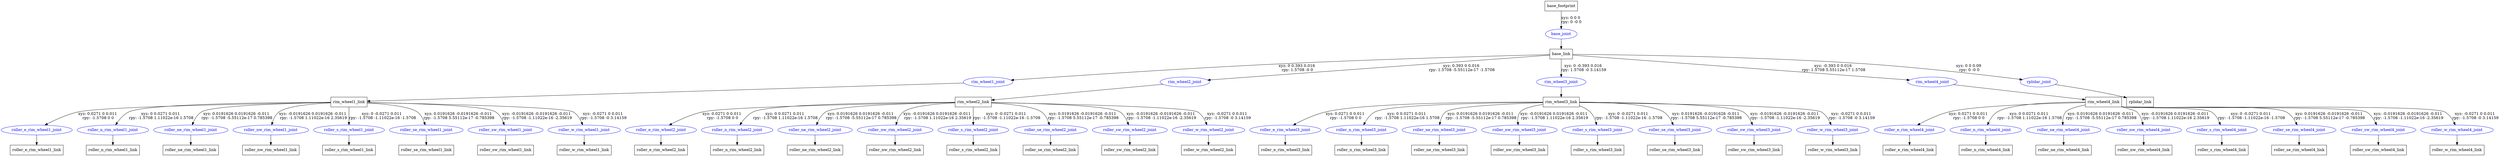 digraph G {
node [shape=box];
"base_footprint" [label="base_footprint"];
"base_link" [label="base_link"];
"rim_wheel1_link" [label="rim_wheel1_link"];
"roller_e_rim_wheel1_link" [label="roller_e_rim_wheel1_link"];
"roller_n_rim_wheel1_link" [label="roller_n_rim_wheel1_link"];
"roller_ne_rim_wheel1_link" [label="roller_ne_rim_wheel1_link"];
"roller_nw_rim_wheel1_link" [label="roller_nw_rim_wheel1_link"];
"roller_s_rim_wheel1_link" [label="roller_s_rim_wheel1_link"];
"roller_se_rim_wheel1_link" [label="roller_se_rim_wheel1_link"];
"roller_sw_rim_wheel1_link" [label="roller_sw_rim_wheel1_link"];
"roller_w_rim_wheel1_link" [label="roller_w_rim_wheel1_link"];
"rim_wheel2_link" [label="rim_wheel2_link"];
"roller_e_rim_wheel2_link" [label="roller_e_rim_wheel2_link"];
"roller_n_rim_wheel2_link" [label="roller_n_rim_wheel2_link"];
"roller_ne_rim_wheel2_link" [label="roller_ne_rim_wheel2_link"];
"roller_nw_rim_wheel2_link" [label="roller_nw_rim_wheel2_link"];
"roller_s_rim_wheel2_link" [label="roller_s_rim_wheel2_link"];
"roller_se_rim_wheel2_link" [label="roller_se_rim_wheel2_link"];
"roller_sw_rim_wheel2_link" [label="roller_sw_rim_wheel2_link"];
"roller_w_rim_wheel2_link" [label="roller_w_rim_wheel2_link"];
"rim_wheel3_link" [label="rim_wheel3_link"];
"roller_e_rim_wheel3_link" [label="roller_e_rim_wheel3_link"];
"roller_n_rim_wheel3_link" [label="roller_n_rim_wheel3_link"];
"roller_ne_rim_wheel3_link" [label="roller_ne_rim_wheel3_link"];
"roller_nw_rim_wheel3_link" [label="roller_nw_rim_wheel3_link"];
"roller_s_rim_wheel3_link" [label="roller_s_rim_wheel3_link"];
"roller_se_rim_wheel3_link" [label="roller_se_rim_wheel3_link"];
"roller_sw_rim_wheel3_link" [label="roller_sw_rim_wheel3_link"];
"roller_w_rim_wheel3_link" [label="roller_w_rim_wheel3_link"];
"rim_wheel4_link" [label="rim_wheel4_link"];
"roller_e_rim_wheel4_link" [label="roller_e_rim_wheel4_link"];
"roller_n_rim_wheel4_link" [label="roller_n_rim_wheel4_link"];
"roller_ne_rim_wheel4_link" [label="roller_ne_rim_wheel4_link"];
"roller_nw_rim_wheel4_link" [label="roller_nw_rim_wheel4_link"];
"roller_s_rim_wheel4_link" [label="roller_s_rim_wheel4_link"];
"roller_se_rim_wheel4_link" [label="roller_se_rim_wheel4_link"];
"roller_sw_rim_wheel4_link" [label="roller_sw_rim_wheel4_link"];
"roller_w_rim_wheel4_link" [label="roller_w_rim_wheel4_link"];
"rplidar_link" [label="rplidar_link"];
node [shape=ellipse, color=blue, fontcolor=blue];
"base_footprint" -> "base_joint" [label="xyz: 0 0 0 \nrpy: 0 -0 0"]
"base_joint" -> "base_link"
"base_link" -> "rim_wheel1_joint" [label="xyz: 0 0.393 0.016 \nrpy: 1.5708 -0 0"]
"rim_wheel1_joint" -> "rim_wheel1_link"
"rim_wheel1_link" -> "roller_e_rim_wheel1_joint" [label="xyz: 0.0271 0 0.011 \nrpy: -1.5708 0 0"]
"roller_e_rim_wheel1_joint" -> "roller_e_rim_wheel1_link"
"rim_wheel1_link" -> "roller_n_rim_wheel1_joint" [label="xyz: 0 0.0271 0.011 \nrpy: -1.5708 1.11022e-16 1.5708"]
"roller_n_rim_wheel1_joint" -> "roller_n_rim_wheel1_link"
"rim_wheel1_link" -> "roller_ne_rim_wheel1_joint" [label="xyz: 0.0191626 0.0191626 -0.011 \nrpy: -1.5708 -5.55112e-17 0.785398"]
"roller_ne_rim_wheel1_joint" -> "roller_ne_rim_wheel1_link"
"rim_wheel1_link" -> "roller_nw_rim_wheel1_joint" [label="xyz: -0.0191626 0.0191626 -0.011 \nrpy: -1.5708 1.11022e-16 2.35619"]
"roller_nw_rim_wheel1_joint" -> "roller_nw_rim_wheel1_link"
"rim_wheel1_link" -> "roller_s_rim_wheel1_joint" [label="xyz: 0 -0.0271 0.011 \nrpy: -1.5708 -1.11022e-16 -1.5708"]
"roller_s_rim_wheel1_joint" -> "roller_s_rim_wheel1_link"
"rim_wheel1_link" -> "roller_se_rim_wheel1_joint" [label="xyz: 0.0191626 -0.0191626 -0.011 \nrpy: -1.5708 5.55112e-17 -0.785398"]
"roller_se_rim_wheel1_joint" -> "roller_se_rim_wheel1_link"
"rim_wheel1_link" -> "roller_sw_rim_wheel1_joint" [label="xyz: -0.0191626 -0.0191626 -0.011 \nrpy: -1.5708 -1.11022e-16 -2.35619"]
"roller_sw_rim_wheel1_joint" -> "roller_sw_rim_wheel1_link"
"rim_wheel1_link" -> "roller_w_rim_wheel1_joint" [label="xyz: -0.0271 0 0.011 \nrpy: -1.5708 -0 3.14159"]
"roller_w_rim_wheel1_joint" -> "roller_w_rim_wheel1_link"
"base_link" -> "rim_wheel2_joint" [label="xyz: 0.393 0 0.016 \nrpy: 1.5708 -5.55112e-17 -1.5708"]
"rim_wheel2_joint" -> "rim_wheel2_link"
"rim_wheel2_link" -> "roller_e_rim_wheel2_joint" [label="xyz: 0.0271 0 0.011 \nrpy: -1.5708 0 0"]
"roller_e_rim_wheel2_joint" -> "roller_e_rim_wheel2_link"
"rim_wheel2_link" -> "roller_n_rim_wheel2_joint" [label="xyz: 0 0.0271 0.011 \nrpy: -1.5708 1.11022e-16 1.5708"]
"roller_n_rim_wheel2_joint" -> "roller_n_rim_wheel2_link"
"rim_wheel2_link" -> "roller_ne_rim_wheel2_joint" [label="xyz: 0.0191626 0.0191626 -0.011 \nrpy: -1.5708 -5.55112e-17 0.785398"]
"roller_ne_rim_wheel2_joint" -> "roller_ne_rim_wheel2_link"
"rim_wheel2_link" -> "roller_nw_rim_wheel2_joint" [label="xyz: -0.0191626 0.0191626 -0.011 \nrpy: -1.5708 1.11022e-16 2.35619"]
"roller_nw_rim_wheel2_joint" -> "roller_nw_rim_wheel2_link"
"rim_wheel2_link" -> "roller_s_rim_wheel2_joint" [label="xyz: 0 -0.0271 0.011 \nrpy: -1.5708 -1.11022e-16 -1.5708"]
"roller_s_rim_wheel2_joint" -> "roller_s_rim_wheel2_link"
"rim_wheel2_link" -> "roller_se_rim_wheel2_joint" [label="xyz: 0.0191626 -0.0191626 -0.011 \nrpy: -1.5708 5.55112e-17 -0.785398"]
"roller_se_rim_wheel2_joint" -> "roller_se_rim_wheel2_link"
"rim_wheel2_link" -> "roller_sw_rim_wheel2_joint" [label="xyz: -0.0191626 -0.0191626 -0.011 \nrpy: -1.5708 -1.11022e-16 -2.35619"]
"roller_sw_rim_wheel2_joint" -> "roller_sw_rim_wheel2_link"
"rim_wheel2_link" -> "roller_w_rim_wheel2_joint" [label="xyz: -0.0271 0 0.011 \nrpy: -1.5708 -0 3.14159"]
"roller_w_rim_wheel2_joint" -> "roller_w_rim_wheel2_link"
"base_link" -> "rim_wheel3_joint" [label="xyz: 0 -0.393 0.016 \nrpy: 1.5708 -0 3.14159"]
"rim_wheel3_joint" -> "rim_wheel3_link"
"rim_wheel3_link" -> "roller_e_rim_wheel3_joint" [label="xyz: 0.0271 0 0.011 \nrpy: -1.5708 0 0"]
"roller_e_rim_wheel3_joint" -> "roller_e_rim_wheel3_link"
"rim_wheel3_link" -> "roller_n_rim_wheel3_joint" [label="xyz: 0 0.0271 0.011 \nrpy: -1.5708 1.11022e-16 1.5708"]
"roller_n_rim_wheel3_joint" -> "roller_n_rim_wheel3_link"
"rim_wheel3_link" -> "roller_ne_rim_wheel3_joint" [label="xyz: 0.0191626 0.0191626 -0.011 \nrpy: -1.5708 -5.55112e-17 0.785398"]
"roller_ne_rim_wheel3_joint" -> "roller_ne_rim_wheel3_link"
"rim_wheel3_link" -> "roller_nw_rim_wheel3_joint" [label="xyz: -0.0191626 0.0191626 -0.011 \nrpy: -1.5708 1.11022e-16 2.35619"]
"roller_nw_rim_wheel3_joint" -> "roller_nw_rim_wheel3_link"
"rim_wheel3_link" -> "roller_s_rim_wheel3_joint" [label="xyz: 0 -0.0271 0.011 \nrpy: -1.5708 -1.11022e-16 -1.5708"]
"roller_s_rim_wheel3_joint" -> "roller_s_rim_wheel3_link"
"rim_wheel3_link" -> "roller_se_rim_wheel3_joint" [label="xyz: 0.0191626 -0.0191626 -0.011 \nrpy: -1.5708 5.55112e-17 -0.785398"]
"roller_se_rim_wheel3_joint" -> "roller_se_rim_wheel3_link"
"rim_wheel3_link" -> "roller_sw_rim_wheel3_joint" [label="xyz: -0.0191626 -0.0191626 -0.011 \nrpy: -1.5708 -1.11022e-16 -2.35619"]
"roller_sw_rim_wheel3_joint" -> "roller_sw_rim_wheel3_link"
"rim_wheel3_link" -> "roller_w_rim_wheel3_joint" [label="xyz: -0.0271 0 0.011 \nrpy: -1.5708 -0 3.14159"]
"roller_w_rim_wheel3_joint" -> "roller_w_rim_wheel3_link"
"base_link" -> "rim_wheel4_joint" [label="xyz: -0.393 0 0.016 \nrpy: 1.5708 5.55112e-17 1.5708"]
"rim_wheel4_joint" -> "rim_wheel4_link"
"rim_wheel4_link" -> "roller_e_rim_wheel4_joint" [label="xyz: 0.0271 0 0.011 \nrpy: -1.5708 0 0"]
"roller_e_rim_wheel4_joint" -> "roller_e_rim_wheel4_link"
"rim_wheel4_link" -> "roller_n_rim_wheel4_joint" [label="xyz: 0 0.0271 0.011 \nrpy: -1.5708 1.11022e-16 1.5708"]
"roller_n_rim_wheel4_joint" -> "roller_n_rim_wheel4_link"
"rim_wheel4_link" -> "roller_ne_rim_wheel4_joint" [label="xyz: 0.0191626 0.0191626 -0.011 \nrpy: -1.5708 -5.55112e-17 0.785398"]
"roller_ne_rim_wheel4_joint" -> "roller_ne_rim_wheel4_link"
"rim_wheel4_link" -> "roller_nw_rim_wheel4_joint" [label="xyz: -0.0191626 0.0191626 -0.011 \nrpy: -1.5708 1.11022e-16 2.35619"]
"roller_nw_rim_wheel4_joint" -> "roller_nw_rim_wheel4_link"
"rim_wheel4_link" -> "roller_s_rim_wheel4_joint" [label="xyz: 0 -0.0271 0.011 \nrpy: -1.5708 -1.11022e-16 -1.5708"]
"roller_s_rim_wheel4_joint" -> "roller_s_rim_wheel4_link"
"rim_wheel4_link" -> "roller_se_rim_wheel4_joint" [label="xyz: 0.0191626 -0.0191626 -0.011 \nrpy: -1.5708 5.55112e-17 -0.785398"]
"roller_se_rim_wheel4_joint" -> "roller_se_rim_wheel4_link"
"rim_wheel4_link" -> "roller_sw_rim_wheel4_joint" [label="xyz: -0.0191626 -0.0191626 -0.011 \nrpy: -1.5708 -1.11022e-16 -2.35619"]
"roller_sw_rim_wheel4_joint" -> "roller_sw_rim_wheel4_link"
"rim_wheel4_link" -> "roller_w_rim_wheel4_joint" [label="xyz: -0.0271 0 0.011 \nrpy: -1.5708 -0 3.14159"]
"roller_w_rim_wheel4_joint" -> "roller_w_rim_wheel4_link"
"base_link" -> "rplidar_joint" [label="xyz: 0 0 0.09 \nrpy: 0 -0 0"]
"rplidar_joint" -> "rplidar_link"
}
